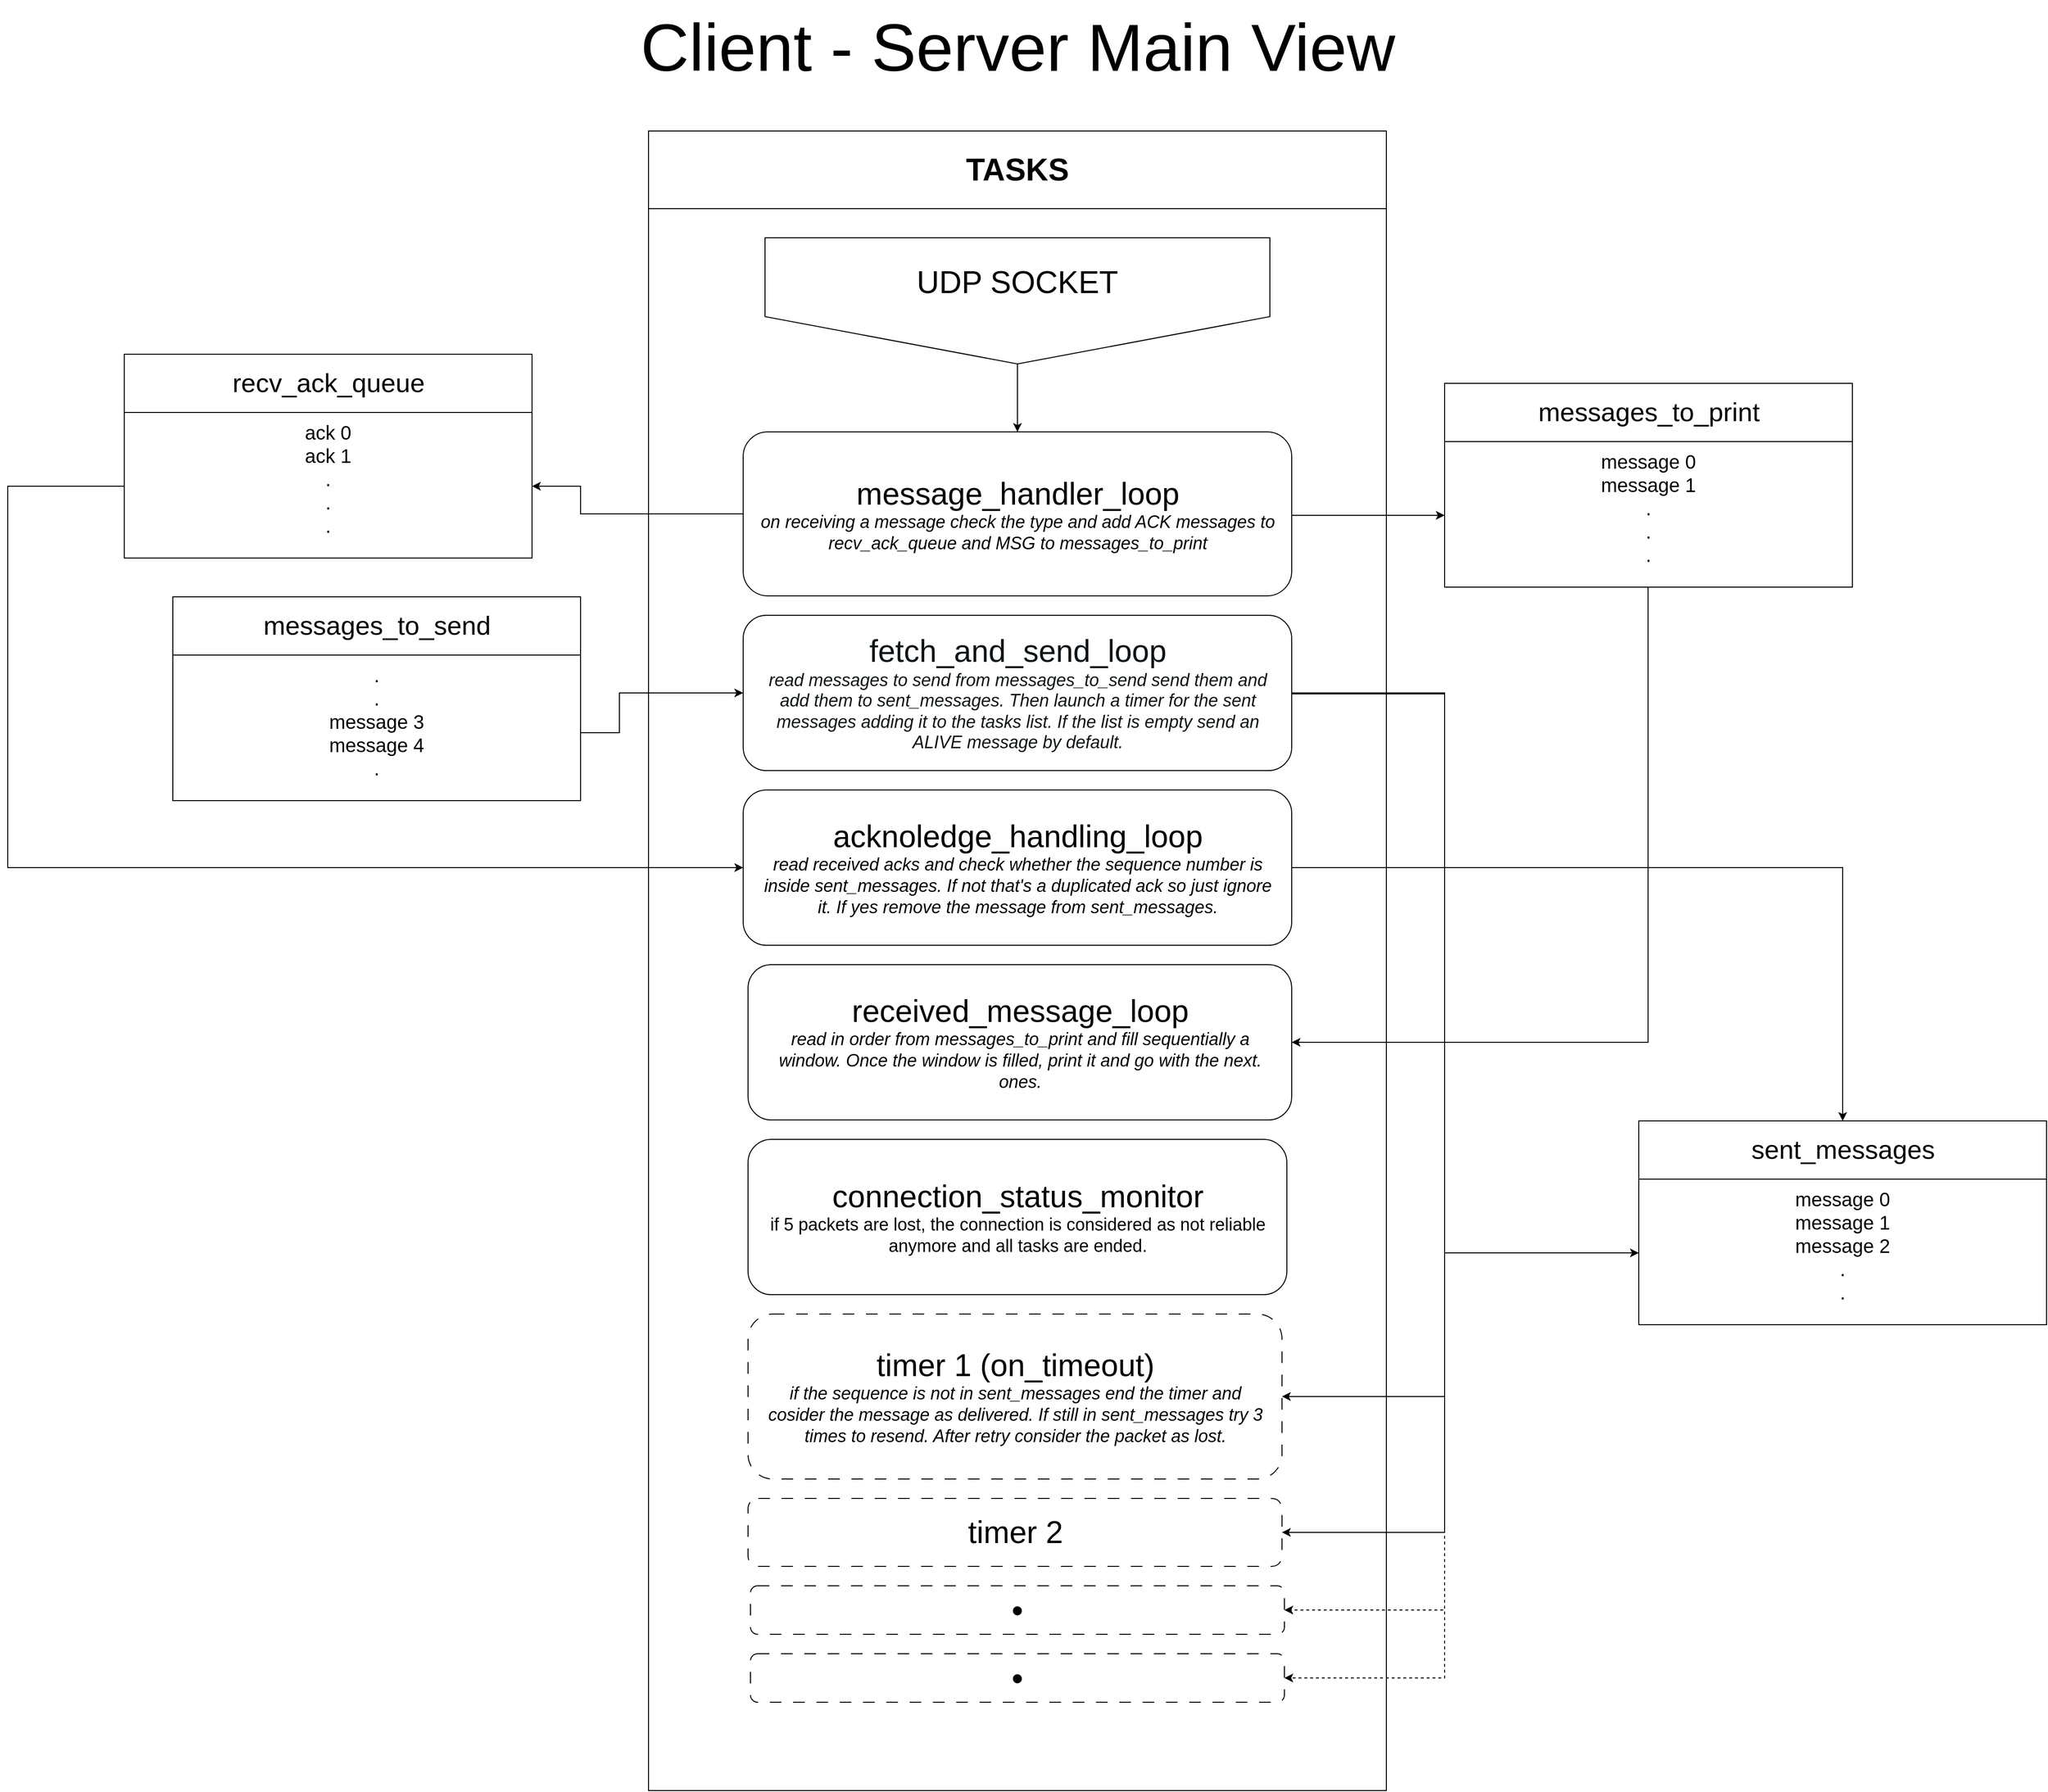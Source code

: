 <mxfile version="24.6.5" type="device">
  <diagram name="Page-1" id="wLuaD-EWDUMBaQPGzSKo">
    <mxGraphModel dx="3134" dy="874" grid="1" gridSize="10" guides="1" tooltips="1" connect="1" arrows="1" fold="1" page="1" pageScale="1" pageWidth="850" pageHeight="1100" math="0" shadow="0">
      <root>
        <mxCell id="0" />
        <mxCell id="1" parent="0" />
        <mxCell id="kzy9SZ01eO7g0koqDPFa-40" value="&lt;font style=&quot;font-size: 27px;&quot;&gt;messages_to_print&lt;/font&gt;" style="swimlane;fontStyle=0;childLayout=stackLayout;horizontal=1;startSize=60;fillColor=none;horizontalStack=0;resizeParent=1;resizeParentMax=0;resizeLast=0;collapsible=1;marginBottom=0;html=1;strokeColor=default;" parent="1" vertex="1">
          <mxGeometry x="60" y="420" width="420" height="210" as="geometry">
            <mxRectangle x="70" y="140" width="270" height="60" as="alternateBounds" />
          </mxGeometry>
        </mxCell>
        <mxCell id="kzy9SZ01eO7g0koqDPFa-41" value="Item 1" style="text;strokeColor=none;fillColor=none;align=left;verticalAlign=top;spacingLeft=4;spacingRight=4;overflow=hidden;rotatable=0;points=[[0,0.5],[1,0.5]];portConstraint=eastwest;whiteSpace=wrap;html=1;" parent="kzy9SZ01eO7g0koqDPFa-40" vertex="1">
          <mxGeometry y="60" width="420" height="2" as="geometry" />
        </mxCell>
        <mxCell id="kzy9SZ01eO7g0koqDPFa-42" value="&lt;span style=&quot;font-size: 20px;&quot;&gt;message 0&lt;/span&gt;&lt;div&gt;&lt;span style=&quot;font-size: 20px;&quot;&gt;message 1&lt;/span&gt;&lt;span style=&quot;font-size: 20px;&quot;&gt;&lt;br&gt;.&lt;br&gt;.&lt;br&gt;.&lt;/span&gt;&lt;/div&gt;" style="text;strokeColor=none;fillColor=none;align=center;verticalAlign=top;spacingLeft=4;spacingRight=4;overflow=hidden;rotatable=0;points=[[0,0.5],[1,0.5]];portConstraint=eastwest;whiteSpace=wrap;html=1;" parent="kzy9SZ01eO7g0koqDPFa-40" vertex="1">
          <mxGeometry y="62" width="420" height="148" as="geometry" />
        </mxCell>
        <mxCell id="kzy9SZ01eO7g0koqDPFa-45" value="&lt;font style=&quot;font-size: 27px;&quot;&gt;recv_ack_queue&lt;/font&gt;" style="swimlane;fontStyle=0;childLayout=stackLayout;horizontal=1;startSize=60;fillColor=none;horizontalStack=0;resizeParent=1;resizeParentMax=0;resizeLast=0;collapsible=1;marginBottom=0;html=1;strokeColor=default;" parent="1" vertex="1">
          <mxGeometry x="-1300" y="390" width="420" height="210" as="geometry">
            <mxRectangle x="70" y="140" width="270" height="60" as="alternateBounds" />
          </mxGeometry>
        </mxCell>
        <mxCell id="kzy9SZ01eO7g0koqDPFa-46" value="Item 1" style="text;strokeColor=none;fillColor=none;align=left;verticalAlign=top;spacingLeft=4;spacingRight=4;overflow=hidden;rotatable=0;points=[[0,0.5],[1,0.5]];portConstraint=eastwest;whiteSpace=wrap;html=1;" parent="kzy9SZ01eO7g0koqDPFa-45" vertex="1">
          <mxGeometry y="60" width="420" height="2" as="geometry" />
        </mxCell>
        <mxCell id="kzy9SZ01eO7g0koqDPFa-47" value="&lt;span style=&quot;font-size: 20px;&quot;&gt;ack 0&lt;/span&gt;&lt;div&gt;&lt;span style=&quot;font-size: 20px;&quot;&gt;ack 1&lt;br&gt;&lt;/span&gt;&lt;span style=&quot;font-size: 20px;&quot;&gt;.&lt;br&gt;.&lt;br&gt;.&lt;/span&gt;&lt;/div&gt;" style="text;strokeColor=none;fillColor=none;align=center;verticalAlign=top;spacingLeft=4;spacingRight=4;overflow=hidden;rotatable=0;points=[[0,0.5],[1,0.5]];portConstraint=eastwest;whiteSpace=wrap;html=1;" parent="kzy9SZ01eO7g0koqDPFa-45" vertex="1">
          <mxGeometry y="62" width="420" height="148" as="geometry" />
        </mxCell>
        <mxCell id="kzy9SZ01eO7g0koqDPFa-49" value="" style="edgeStyle=orthogonalEdgeStyle;rounded=0;orthogonalLoop=1;jettySize=auto;html=1;" parent="1" source="kzy9SZ01eO7g0koqDPFa-48" target="kzy9SZ01eO7g0koqDPFa-42" edge="1">
          <mxGeometry relative="1" as="geometry">
            <Array as="points">
              <mxPoint x="-60" y="556" />
              <mxPoint x="-60" y="556" />
            </Array>
          </mxGeometry>
        </mxCell>
        <mxCell id="kzy9SZ01eO7g0koqDPFa-50" value="" style="edgeStyle=orthogonalEdgeStyle;rounded=0;orthogonalLoop=1;jettySize=auto;html=1;exitX=0;exitY=0.5;exitDx=0;exitDy=0;entryX=1;entryY=0.5;entryDx=0;entryDy=0;" parent="1" source="kzy9SZ01eO7g0koqDPFa-48" target="kzy9SZ01eO7g0koqDPFa-47" edge="1">
          <mxGeometry relative="1" as="geometry">
            <Array as="points">
              <mxPoint x="-830" y="555" />
              <mxPoint x="-830" y="526" />
            </Array>
          </mxGeometry>
        </mxCell>
        <mxCell id="kzy9SZ01eO7g0koqDPFa-51" value="&lt;font style=&quot;font-size: 32px;&quot;&gt;TASKS&lt;/font&gt;" style="swimlane;whiteSpace=wrap;html=1;startSize=80;" parent="1" vertex="1">
          <mxGeometry x="-760" y="160" width="760" height="1710" as="geometry" />
        </mxCell>
        <mxCell id="kzy9SZ01eO7g0koqDPFa-48" value="&lt;font style=&quot;&quot;&gt;&lt;font style=&quot;font-size: 32px;&quot;&gt;message_handler_loop&lt;/font&gt;&lt;br&gt;&lt;span style=&quot;font-size: 18px;&quot;&gt;&lt;i&gt;on receiving a message check the type and add ACK messages to recv_ack_queue and MSG to messages_to_print&lt;/i&gt;&lt;/span&gt;&lt;/font&gt;" style="rounded=1;whiteSpace=wrap;html=1;spacingLeft=15;spacingRight=15;" parent="kzy9SZ01eO7g0koqDPFa-51" vertex="1">
          <mxGeometry x="97.5" y="310" width="565" height="169" as="geometry" />
        </mxCell>
        <mxCell id="kzy9SZ01eO7g0koqDPFa-67" style="edgeStyle=orthogonalEdgeStyle;rounded=0;orthogonalLoop=1;jettySize=auto;html=1;exitX=1;exitY=0.5;exitDx=0;exitDy=0;entryX=1;entryY=0.5;entryDx=0;entryDy=0;" parent="kzy9SZ01eO7g0koqDPFa-51" source="kzy9SZ01eO7g0koqDPFa-55" target="kzy9SZ01eO7g0koqDPFa-59" edge="1">
          <mxGeometry relative="1" as="geometry">
            <Array as="points">
              <mxPoint x="820" y="579" />
              <mxPoint x="820" y="1304" />
            </Array>
          </mxGeometry>
        </mxCell>
        <mxCell id="kzy9SZ01eO7g0koqDPFa-68" style="edgeStyle=orthogonalEdgeStyle;rounded=0;orthogonalLoop=1;jettySize=auto;html=1;exitX=1;exitY=0.5;exitDx=0;exitDy=0;entryX=1;entryY=0.5;entryDx=0;entryDy=0;" parent="kzy9SZ01eO7g0koqDPFa-51" source="kzy9SZ01eO7g0koqDPFa-55" target="kzy9SZ01eO7g0koqDPFa-60" edge="1">
          <mxGeometry relative="1" as="geometry">
            <Array as="points">
              <mxPoint x="820" y="579" />
              <mxPoint x="820" y="1444" />
            </Array>
          </mxGeometry>
        </mxCell>
        <mxCell id="kzy9SZ01eO7g0koqDPFa-69" style="edgeStyle=orthogonalEdgeStyle;rounded=0;orthogonalLoop=1;jettySize=auto;html=1;exitX=1;exitY=0.5;exitDx=0;exitDy=0;entryX=1;entryY=0.5;entryDx=0;entryDy=0;dashed=1;" parent="kzy9SZ01eO7g0koqDPFa-51" source="kzy9SZ01eO7g0koqDPFa-55" target="kzy9SZ01eO7g0koqDPFa-62" edge="1">
          <mxGeometry relative="1" as="geometry">
            <Array as="points">
              <mxPoint x="820" y="579" />
              <mxPoint x="820" y="1524" />
            </Array>
          </mxGeometry>
        </mxCell>
        <mxCell id="kzy9SZ01eO7g0koqDPFa-70" style="edgeStyle=orthogonalEdgeStyle;rounded=0;orthogonalLoop=1;jettySize=auto;html=1;exitX=1;exitY=0.5;exitDx=0;exitDy=0;entryX=1;entryY=0.5;entryDx=0;entryDy=0;dashed=1;" parent="kzy9SZ01eO7g0koqDPFa-51" source="kzy9SZ01eO7g0koqDPFa-55" target="kzy9SZ01eO7g0koqDPFa-63" edge="1">
          <mxGeometry relative="1" as="geometry">
            <Array as="points">
              <mxPoint x="820" y="579" />
              <mxPoint x="820" y="1594" />
            </Array>
          </mxGeometry>
        </mxCell>
        <mxCell id="kzy9SZ01eO7g0koqDPFa-55" value="&lt;font style=&quot;&quot; color=&quot;#0e1417&quot;&gt;&lt;font style=&quot;font-size: 32px;&quot;&gt;fetch_and_send_loop&lt;/font&gt;&lt;br&gt;&lt;i style=&quot;font-size: 18px;&quot;&gt;read messages to send from messages_to_send send them and add them to sent_messages. Then launch a&amp;nbsp;timer for the sent messages adding it to the tasks list. If the list is empty send an ALIVE message by default.&lt;/i&gt;&lt;/font&gt;" style="rounded=1;whiteSpace=wrap;html=1;spacingLeft=15;spacingRight=15;" parent="kzy9SZ01eO7g0koqDPFa-51" vertex="1">
          <mxGeometry x="97.5" y="499" width="565" height="160" as="geometry" />
        </mxCell>
        <mxCell id="kzy9SZ01eO7g0koqDPFa-56" value="&lt;font style=&quot;&quot;&gt;&lt;font style=&quot;font-size: 32px;&quot;&gt;acknoledge_handling_loop&lt;/font&gt;&lt;br&gt;&lt;span style=&quot;font-size: 18px;&quot;&gt;&lt;i&gt;read received acks and check whether the sequence number is inside sent_messages. If not that&#39;s a duplicated ack so just ignore it. If yes remove the message from sent_messages.&lt;/i&gt;&lt;/span&gt;&lt;/font&gt;" style="rounded=1;whiteSpace=wrap;html=1;perimeterSpacing=0;spacingLeft=15;spacingRight=15;" parent="kzy9SZ01eO7g0koqDPFa-51" vertex="1">
          <mxGeometry x="97.5" y="679" width="565" height="160" as="geometry" />
        </mxCell>
        <mxCell id="kzy9SZ01eO7g0koqDPFa-57" value="&lt;font style=&quot;&quot;&gt;&lt;font style=&quot;font-size: 32px;&quot;&gt;received_message_loop&lt;/font&gt;&lt;br&gt;&lt;span style=&quot;font-size: 18px;&quot;&gt;&lt;i&gt;read in order from messages_to_print and fill sequentially a window. Once the window is filled, print it and go with the next. ones.&lt;/i&gt;&lt;/span&gt;&lt;/font&gt;" style="rounded=1;whiteSpace=wrap;html=1;spacingRight=15;spacingLeft=15;" parent="kzy9SZ01eO7g0koqDPFa-51" vertex="1">
          <mxGeometry x="102.5" y="859" width="560" height="160" as="geometry" />
        </mxCell>
        <mxCell id="kzy9SZ01eO7g0koqDPFa-58" value="&lt;font style=&quot;&quot;&gt;&lt;span style=&quot;font-size: 32px;&quot;&gt;connection_status_monitor&lt;/span&gt;&lt;br&gt;&lt;font style=&quot;font-size: 18px;&quot;&gt;if 5 packets are lost, the connection is considered as not reliable anymore and all tasks are ended.&lt;/font&gt;&lt;/font&gt;" style="rounded=1;whiteSpace=wrap;html=1;spacingLeft=15;spacingRight=15;" parent="kzy9SZ01eO7g0koqDPFa-51" vertex="1">
          <mxGeometry x="102.5" y="1039" width="555" height="160" as="geometry" />
        </mxCell>
        <mxCell id="kzy9SZ01eO7g0koqDPFa-59" value="&lt;font style=&quot;&quot;&gt;&lt;font style=&quot;font-size: 32px;&quot;&gt;timer 1 (on_timeout)&lt;/font&gt;&lt;br&gt;&lt;i style=&quot;font-size: 18px;&quot;&gt;if the sequence is not in sent_messages end the timer and cosider the message as delivered. I&lt;/i&gt;&lt;/font&gt;&lt;i style=&quot;font-size: 18px; background-color: initial;&quot;&gt;f still in sent_messages try 3 times to resend. After retry consider the packet as lost.&lt;/i&gt;" style="rounded=1;whiteSpace=wrap;html=1;dashed=1;dashPattern=12 12;spacingLeft=15;spacingRight=15;" parent="kzy9SZ01eO7g0koqDPFa-51" vertex="1">
          <mxGeometry x="102.5" y="1219" width="550" height="170" as="geometry" />
        </mxCell>
        <mxCell id="kzy9SZ01eO7g0koqDPFa-60" value="&lt;font style=&quot;font-size: 32px;&quot;&gt;timer 2&lt;/font&gt;" style="rounded=1;whiteSpace=wrap;html=1;dashed=1;dashPattern=12 12;" parent="kzy9SZ01eO7g0koqDPFa-51" vertex="1">
          <mxGeometry x="102.5" y="1409" width="550" height="70" as="geometry" />
        </mxCell>
        <mxCell id="kzy9SZ01eO7g0koqDPFa-62" value="&lt;font style=&quot;font-size: 34px;&quot;&gt;•&lt;/font&gt;" style="rounded=1;whiteSpace=wrap;html=1;dashed=1;dashPattern=12 12;" parent="kzy9SZ01eO7g0koqDPFa-51" vertex="1">
          <mxGeometry x="105" y="1499" width="550" height="50" as="geometry" />
        </mxCell>
        <mxCell id="kzy9SZ01eO7g0koqDPFa-63" value="&lt;font style=&quot;font-size: 34px;&quot;&gt;•&lt;/font&gt;" style="rounded=1;whiteSpace=wrap;html=1;dashed=1;dashPattern=12 12;" parent="kzy9SZ01eO7g0koqDPFa-51" vertex="1">
          <mxGeometry x="105" y="1569" width="550" height="50" as="geometry" />
        </mxCell>
        <mxCell id="kzy9SZ01eO7g0koqDPFa-84" value="" style="edgeStyle=orthogonalEdgeStyle;rounded=0;orthogonalLoop=1;jettySize=auto;html=1;" parent="kzy9SZ01eO7g0koqDPFa-51" source="kzy9SZ01eO7g0koqDPFa-82" target="kzy9SZ01eO7g0koqDPFa-48" edge="1">
          <mxGeometry relative="1" as="geometry" />
        </mxCell>
        <mxCell id="kzy9SZ01eO7g0koqDPFa-82" value="&lt;font style=&quot;font-size: 32px;&quot;&gt;UDP SOCKET&lt;br&gt;&lt;br&gt;&lt;/font&gt;" style="shape=offPageConnector;whiteSpace=wrap;html=1;" parent="kzy9SZ01eO7g0koqDPFa-51" vertex="1">
          <mxGeometry x="120" y="110" width="520" height="130" as="geometry" />
        </mxCell>
        <mxCell id="kzy9SZ01eO7g0koqDPFa-66" style="edgeStyle=orthogonalEdgeStyle;rounded=0;orthogonalLoop=1;jettySize=auto;html=1;exitX=0;exitY=0.5;exitDx=0;exitDy=0;entryX=0;entryY=0.5;entryDx=0;entryDy=0;" parent="1" source="kzy9SZ01eO7g0koqDPFa-47" target="kzy9SZ01eO7g0koqDPFa-56" edge="1">
          <mxGeometry relative="1" as="geometry">
            <Array as="points">
              <mxPoint x="-1420" y="526" />
              <mxPoint x="-1420" y="919" />
            </Array>
          </mxGeometry>
        </mxCell>
        <mxCell id="kzy9SZ01eO7g0koqDPFa-71" value="&lt;font style=&quot;font-size: 27px;&quot;&gt;sent_messages&lt;/font&gt;" style="swimlane;fontStyle=0;childLayout=stackLayout;horizontal=1;startSize=60;fillColor=none;horizontalStack=0;resizeParent=1;resizeParentMax=0;resizeLast=0;collapsible=1;marginBottom=0;html=1;strokeColor=default;" parent="1" vertex="1">
          <mxGeometry x="260" y="1180" width="420" height="210" as="geometry">
            <mxRectangle x="70" y="140" width="270" height="60" as="alternateBounds" />
          </mxGeometry>
        </mxCell>
        <mxCell id="kzy9SZ01eO7g0koqDPFa-72" value="Item 1" style="text;strokeColor=none;fillColor=none;align=left;verticalAlign=top;spacingLeft=4;spacingRight=4;overflow=hidden;rotatable=0;points=[[0,0.5],[1,0.5]];portConstraint=eastwest;whiteSpace=wrap;html=1;" parent="kzy9SZ01eO7g0koqDPFa-71" vertex="1">
          <mxGeometry y="60" width="420" height="2" as="geometry" />
        </mxCell>
        <mxCell id="kzy9SZ01eO7g0koqDPFa-73" value="&lt;span style=&quot;font-size: 20px;&quot;&gt;message 0&lt;br&gt;message 1&lt;/span&gt;&lt;div&gt;&lt;span style=&quot;font-size: 20px;&quot;&gt;message 2&lt;/span&gt;&lt;span style=&quot;font-size: 20px;&quot;&gt;&lt;br&gt;.&lt;br&gt;.&lt;/span&gt;&lt;/div&gt;" style="text;strokeColor=none;fillColor=none;align=center;verticalAlign=top;spacingLeft=4;spacingRight=4;overflow=hidden;rotatable=0;points=[[0,0.5],[1,0.5]];portConstraint=eastwest;whiteSpace=wrap;html=1;" parent="kzy9SZ01eO7g0koqDPFa-71" vertex="1">
          <mxGeometry y="62" width="420" height="148" as="geometry" />
        </mxCell>
        <mxCell id="kzy9SZ01eO7g0koqDPFa-74" style="edgeStyle=orthogonalEdgeStyle;rounded=0;orthogonalLoop=1;jettySize=auto;html=1;exitX=1;exitY=0.5;exitDx=0;exitDy=0;entryX=0;entryY=0.5;entryDx=0;entryDy=0;" parent="1" source="kzy9SZ01eO7g0koqDPFa-55" target="kzy9SZ01eO7g0koqDPFa-73" edge="1">
          <mxGeometry relative="1" as="geometry">
            <Array as="points">
              <mxPoint x="60" y="740" />
              <mxPoint x="60" y="1316" />
            </Array>
          </mxGeometry>
        </mxCell>
        <mxCell id="kzy9SZ01eO7g0koqDPFa-75" value="&lt;font style=&quot;font-size: 27px;&quot;&gt;messages_to_send&lt;/font&gt;" style="swimlane;fontStyle=0;childLayout=stackLayout;horizontal=1;startSize=60;fillColor=none;horizontalStack=0;resizeParent=1;resizeParentMax=0;resizeLast=0;collapsible=1;marginBottom=0;html=1;strokeColor=default;" parent="1" vertex="1">
          <mxGeometry x="-1250" y="640" width="420" height="210" as="geometry">
            <mxRectangle x="70" y="140" width="270" height="60" as="alternateBounds" />
          </mxGeometry>
        </mxCell>
        <mxCell id="kzy9SZ01eO7g0koqDPFa-76" value="Item 1" style="text;strokeColor=none;fillColor=none;align=left;verticalAlign=top;spacingLeft=4;spacingRight=4;overflow=hidden;rotatable=0;points=[[0,0.5],[1,0.5]];portConstraint=eastwest;whiteSpace=wrap;html=1;" parent="kzy9SZ01eO7g0koqDPFa-75" vertex="1">
          <mxGeometry y="60" width="420" height="2" as="geometry" />
        </mxCell>
        <mxCell id="kzy9SZ01eO7g0koqDPFa-77" value="&lt;span style=&quot;font-size: 20px;&quot;&gt;.&lt;br&gt;.&lt;br&gt;message 3&lt;/span&gt;&lt;div&gt;&lt;span style=&quot;font-size: 20px;&quot;&gt;message 4&lt;/span&gt;&lt;span style=&quot;font-size: 20px;&quot;&gt;&lt;br&gt;.&lt;/span&gt;&lt;/div&gt;" style="text;strokeColor=none;fillColor=none;align=center;verticalAlign=top;spacingLeft=4;spacingRight=4;overflow=hidden;rotatable=0;points=[[0,0.5],[1,0.5]];portConstraint=eastwest;whiteSpace=wrap;html=1;" parent="kzy9SZ01eO7g0koqDPFa-75" vertex="1">
          <mxGeometry y="62" width="420" height="148" as="geometry" />
        </mxCell>
        <mxCell id="kzy9SZ01eO7g0koqDPFa-78" style="edgeStyle=orthogonalEdgeStyle;rounded=0;orthogonalLoop=1;jettySize=auto;html=1;entryX=0;entryY=0.5;entryDx=0;entryDy=0;" parent="1" target="kzy9SZ01eO7g0koqDPFa-55" edge="1">
          <mxGeometry relative="1" as="geometry">
            <mxPoint x="-830" y="780" as="sourcePoint" />
            <Array as="points">
              <mxPoint x="-830" y="780" />
              <mxPoint x="-790" y="780" />
              <mxPoint x="-790" y="739" />
            </Array>
          </mxGeometry>
        </mxCell>
        <mxCell id="kzy9SZ01eO7g0koqDPFa-79" style="edgeStyle=orthogonalEdgeStyle;rounded=0;orthogonalLoop=1;jettySize=auto;html=1;entryX=1;entryY=0.5;entryDx=0;entryDy=0;exitX=0.499;exitY=0.998;exitDx=0;exitDy=0;exitPerimeter=0;" parent="1" source="kzy9SZ01eO7g0koqDPFa-42" target="kzy9SZ01eO7g0koqDPFa-57" edge="1">
          <mxGeometry relative="1" as="geometry">
            <mxPoint x="450" y="360" as="sourcePoint" />
            <Array as="points">
              <mxPoint x="270" y="1099" />
            </Array>
          </mxGeometry>
        </mxCell>
        <mxCell id="kzy9SZ01eO7g0koqDPFa-80" style="edgeStyle=orthogonalEdgeStyle;rounded=0;orthogonalLoop=1;jettySize=auto;html=1;exitX=1;exitY=0.5;exitDx=0;exitDy=0;entryX=0.5;entryY=0;entryDx=0;entryDy=0;" parent="1" source="kzy9SZ01eO7g0koqDPFa-56" target="kzy9SZ01eO7g0koqDPFa-71" edge="1">
          <mxGeometry relative="1" as="geometry" />
        </mxCell>
        <mxCell id="kzy9SZ01eO7g0koqDPFa-85" value="&lt;font style=&quot;font-size: 69px;&quot;&gt;Client - Server Main View&lt;/font&gt;" style="text;html=1;align=center;verticalAlign=middle;resizable=0;points=[];autosize=1;strokeColor=none;fillColor=none;" parent="1" vertex="1">
          <mxGeometry x="-780" y="25" width="800" height="100" as="geometry" />
        </mxCell>
      </root>
    </mxGraphModel>
  </diagram>
</mxfile>
